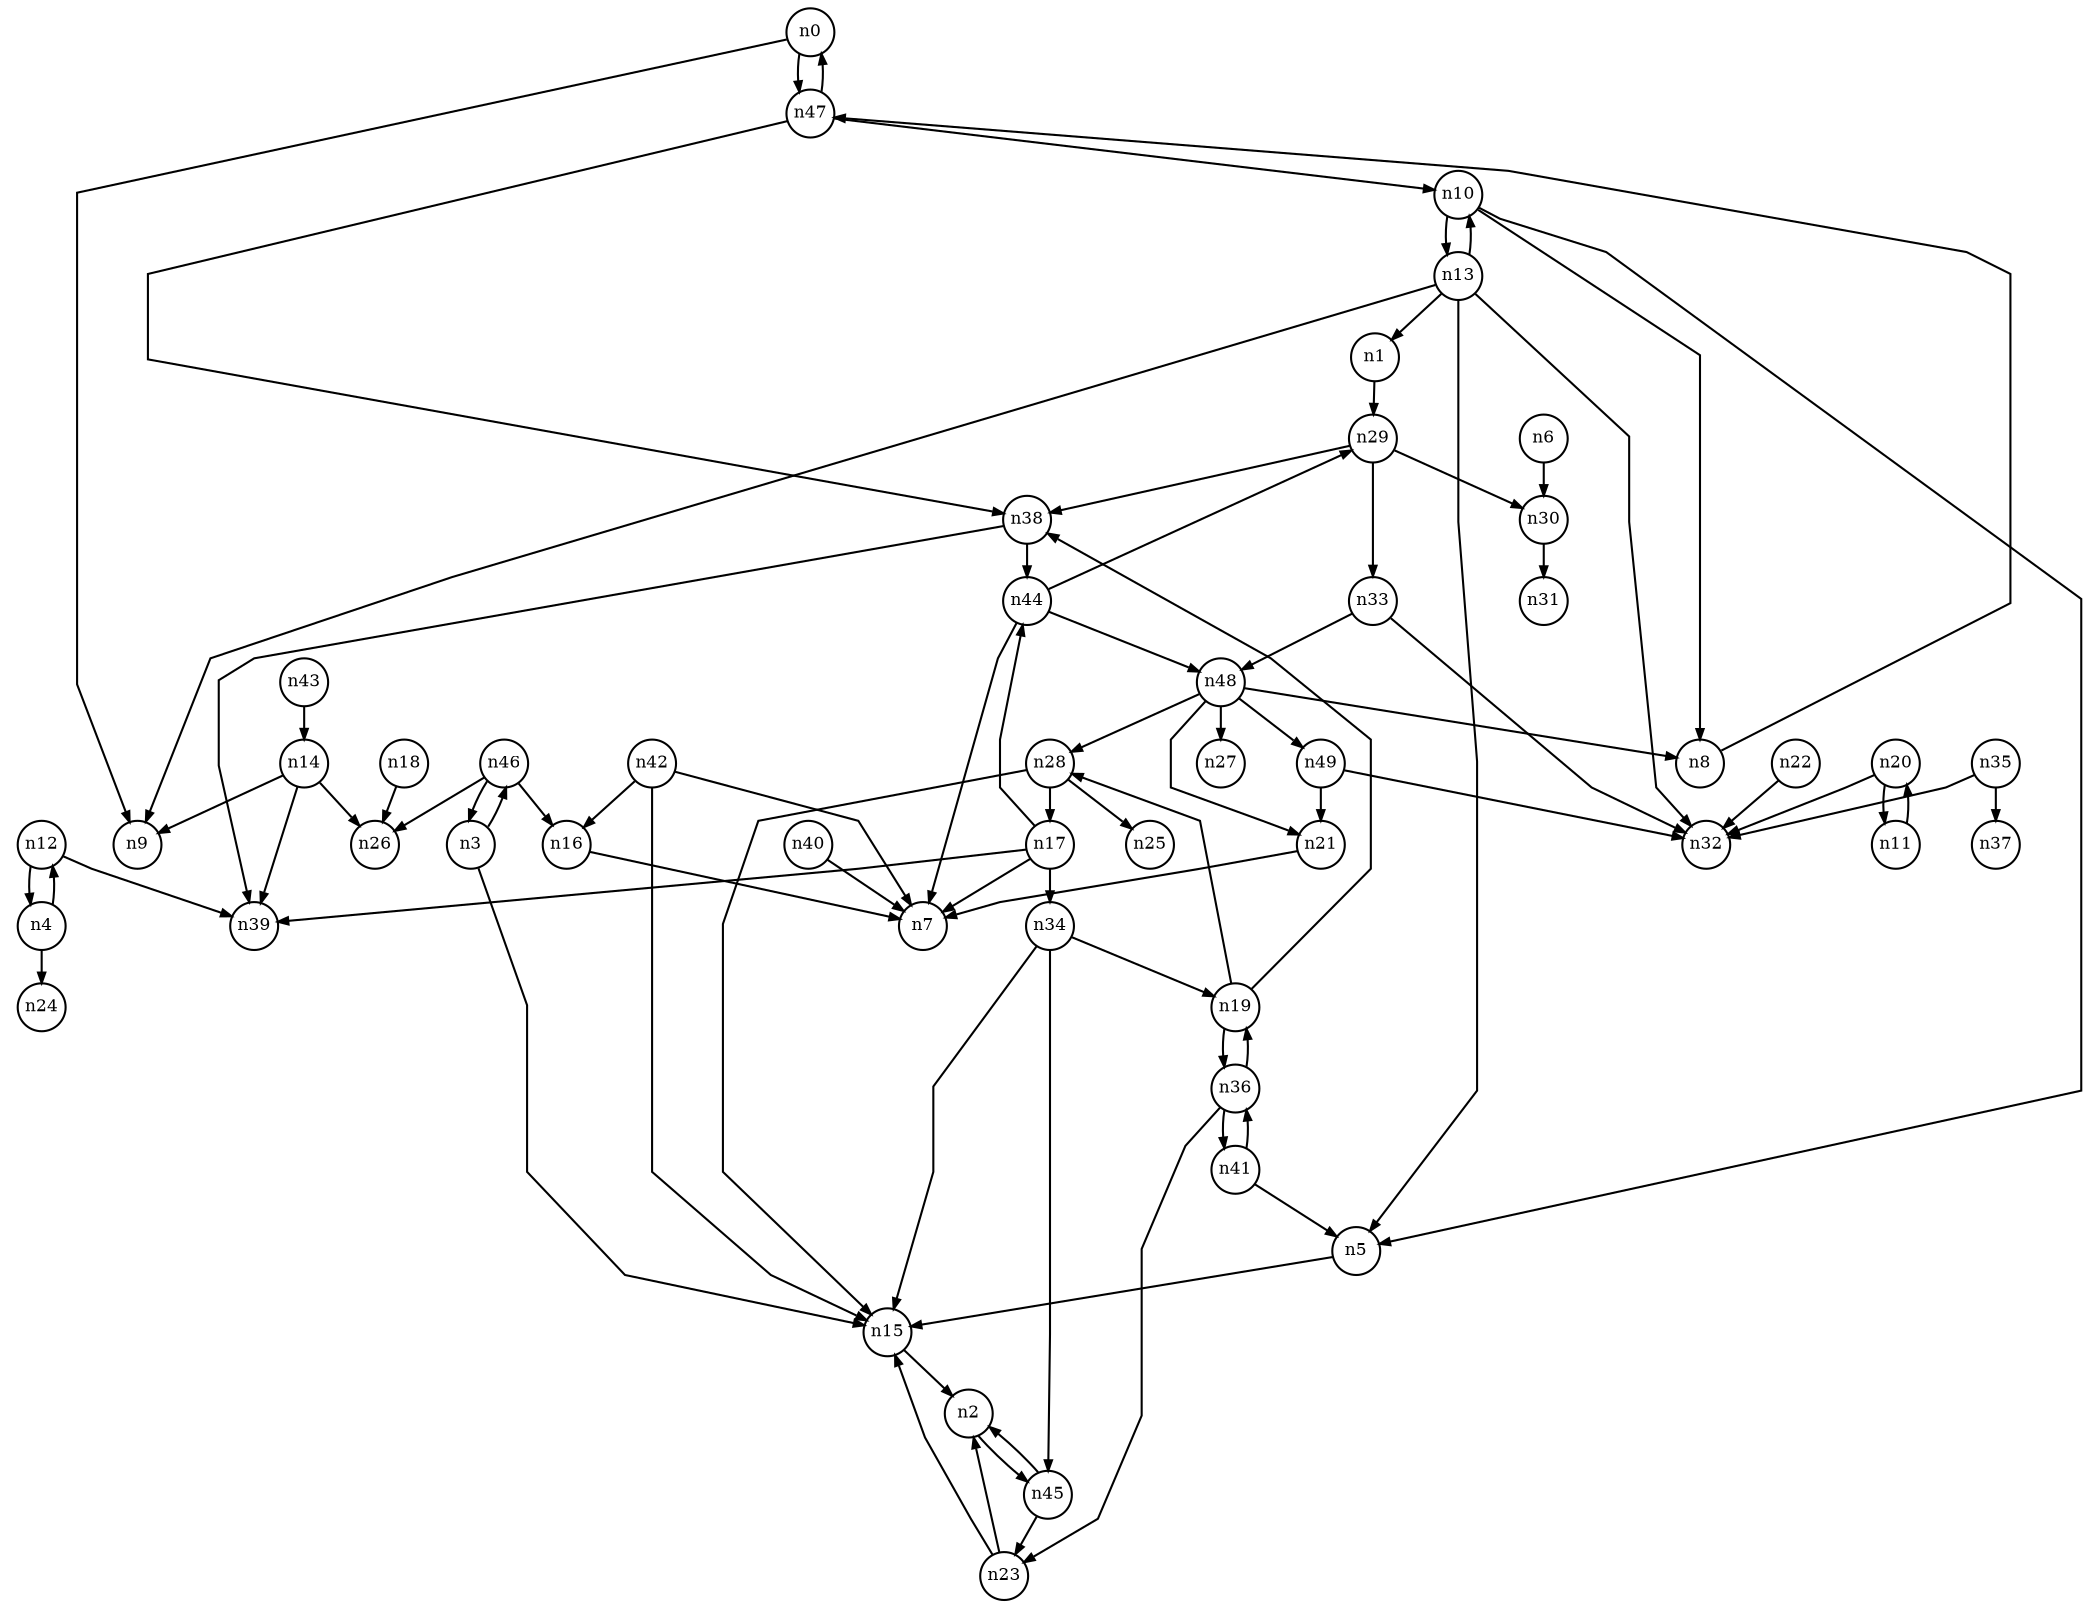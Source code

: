 digraph G{
splines=polyline;
ranksep=0.22;
nodesep=0.22;
nodesize=0.16;
fontsize=8
edge [arrowsize=0.5]
node [fontsize=8 shape=circle width=0.32 fixedsize=shape];

n0 -> n9
n0 -> n47
n29 -> n30
n29 -> n38
n29 -> n33
n1 -> n29
n45 -> n23
n45 -> n2
n2 -> n45
n15 -> n2
n3 -> n15
n3 -> n46
n12 -> n39
n12 -> n4
n4 -> n12
n4 -> n24
n5 -> n15
n30 -> n31
n6 -> n30
n10 -> n5
n10 -> n8
n10 -> n13
n8 -> n47
n13 -> n1
n13 -> n5
n13 -> n9
n13 -> n10
n13 -> n32
n14 -> n9
n14 -> n26
n14 -> n39
n16 -> n7
n17 -> n7
n17 -> n39
n17 -> n44
n17 -> n34
n44 -> n7
n44 -> n29
n44 -> n48
n18 -> n26
n28 -> n15
n28 -> n17
n28 -> n25
n19 -> n28
n19 -> n38
n19 -> n36
n38 -> n39
n38 -> n44
n11 -> n20
n20 -> n11
n20 -> n32
n21 -> n7
n22 -> n32
n23 -> n15
n23 -> n2
n33 -> n32
n33 -> n48
n48 -> n8
n48 -> n21
n48 -> n27
n48 -> n28
n48 -> n49
n34 -> n15
n34 -> n19
n34 -> n45
n35 -> n32
n35 -> n37
n36 -> n19
n36 -> n23
n36 -> n41
n40 -> n7
n41 -> n5
n41 -> n36
n42 -> n7
n42 -> n15
n42 -> n16
n43 -> n14
n46 -> n3
n46 -> n16
n46 -> n26
n47 -> n0
n47 -> n10
n47 -> n38
n49 -> n21
n49 -> n32
}

